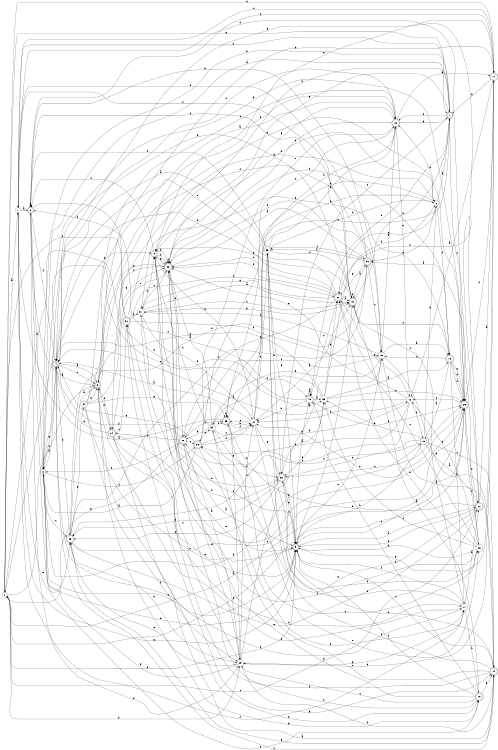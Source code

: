 digraph n33_6 {
__start0 [label="" shape="none"];

rankdir=LR;
size="8,5";

s0 [style="filled", color="black", fillcolor="white" shape="circle", label="0"];
s1 [style="filled", color="black", fillcolor="white" shape="circle", label="1"];
s2 [style="rounded,filled", color="black", fillcolor="white" shape="doublecircle", label="2"];
s3 [style="filled", color="black", fillcolor="white" shape="circle", label="3"];
s4 [style="rounded,filled", color="black", fillcolor="white" shape="doublecircle", label="4"];
s5 [style="rounded,filled", color="black", fillcolor="white" shape="doublecircle", label="5"];
s6 [style="filled", color="black", fillcolor="white" shape="circle", label="6"];
s7 [style="rounded,filled", color="black", fillcolor="white" shape="doublecircle", label="7"];
s8 [style="rounded,filled", color="black", fillcolor="white" shape="doublecircle", label="8"];
s9 [style="rounded,filled", color="black", fillcolor="white" shape="doublecircle", label="9"];
s10 [style="rounded,filled", color="black", fillcolor="white" shape="doublecircle", label="10"];
s11 [style="rounded,filled", color="black", fillcolor="white" shape="doublecircle", label="11"];
s12 [style="filled", color="black", fillcolor="white" shape="circle", label="12"];
s13 [style="filled", color="black", fillcolor="white" shape="circle", label="13"];
s14 [style="rounded,filled", color="black", fillcolor="white" shape="doublecircle", label="14"];
s15 [style="filled", color="black", fillcolor="white" shape="circle", label="15"];
s16 [style="rounded,filled", color="black", fillcolor="white" shape="doublecircle", label="16"];
s17 [style="filled", color="black", fillcolor="white" shape="circle", label="17"];
s18 [style="rounded,filled", color="black", fillcolor="white" shape="doublecircle", label="18"];
s19 [style="rounded,filled", color="black", fillcolor="white" shape="doublecircle", label="19"];
s20 [style="rounded,filled", color="black", fillcolor="white" shape="doublecircle", label="20"];
s21 [style="filled", color="black", fillcolor="white" shape="circle", label="21"];
s22 [style="rounded,filled", color="black", fillcolor="white" shape="doublecircle", label="22"];
s23 [style="rounded,filled", color="black", fillcolor="white" shape="doublecircle", label="23"];
s24 [style="rounded,filled", color="black", fillcolor="white" shape="doublecircle", label="24"];
s25 [style="rounded,filled", color="black", fillcolor="white" shape="doublecircle", label="25"];
s26 [style="filled", color="black", fillcolor="white" shape="circle", label="26"];
s27 [style="rounded,filled", color="black", fillcolor="white" shape="doublecircle", label="27"];
s28 [style="rounded,filled", color="black", fillcolor="white" shape="doublecircle", label="28"];
s29 [style="filled", color="black", fillcolor="white" shape="circle", label="29"];
s30 [style="rounded,filled", color="black", fillcolor="white" shape="doublecircle", label="30"];
s31 [style="filled", color="black", fillcolor="white" shape="circle", label="31"];
s32 [style="rounded,filled", color="black", fillcolor="white" shape="doublecircle", label="32"];
s33 [style="filled", color="black", fillcolor="white" shape="circle", label="33"];
s34 [style="filled", color="black", fillcolor="white" shape="circle", label="34"];
s35 [style="rounded,filled", color="black", fillcolor="white" shape="doublecircle", label="35"];
s36 [style="rounded,filled", color="black", fillcolor="white" shape="doublecircle", label="36"];
s37 [style="filled", color="black", fillcolor="white" shape="circle", label="37"];
s38 [style="rounded,filled", color="black", fillcolor="white" shape="doublecircle", label="38"];
s39 [style="filled", color="black", fillcolor="white" shape="circle", label="39"];
s40 [style="rounded,filled", color="black", fillcolor="white" shape="doublecircle", label="40"];
s0 -> s1 [label="a"];
s0 -> s29 [label="b"];
s0 -> s33 [label="c"];
s0 -> s11 [label="d"];
s0 -> s7 [label="e"];
s0 -> s5 [label="f"];
s0 -> s25 [label="g"];
s1 -> s2 [label="a"];
s1 -> s7 [label="b"];
s1 -> s11 [label="c"];
s1 -> s25 [label="d"];
s1 -> s36 [label="e"];
s1 -> s17 [label="f"];
s1 -> s9 [label="g"];
s2 -> s3 [label="a"];
s2 -> s15 [label="b"];
s2 -> s40 [label="c"];
s2 -> s9 [label="d"];
s2 -> s29 [label="e"];
s2 -> s4 [label="f"];
s2 -> s2 [label="g"];
s3 -> s4 [label="a"];
s3 -> s7 [label="b"];
s3 -> s36 [label="c"];
s3 -> s13 [label="d"];
s3 -> s18 [label="e"];
s3 -> s38 [label="f"];
s3 -> s19 [label="g"];
s4 -> s5 [label="a"];
s4 -> s17 [label="b"];
s4 -> s14 [label="c"];
s4 -> s36 [label="d"];
s4 -> s5 [label="e"];
s4 -> s8 [label="f"];
s4 -> s3 [label="g"];
s5 -> s2 [label="a"];
s5 -> s6 [label="b"];
s5 -> s23 [label="c"];
s5 -> s24 [label="d"];
s5 -> s18 [label="e"];
s5 -> s15 [label="f"];
s5 -> s18 [label="g"];
s6 -> s7 [label="a"];
s6 -> s35 [label="b"];
s6 -> s27 [label="c"];
s6 -> s35 [label="d"];
s6 -> s20 [label="e"];
s6 -> s16 [label="f"];
s6 -> s24 [label="g"];
s7 -> s3 [label="a"];
s7 -> s8 [label="b"];
s7 -> s32 [label="c"];
s7 -> s22 [label="d"];
s7 -> s40 [label="e"];
s7 -> s25 [label="f"];
s7 -> s23 [label="g"];
s8 -> s9 [label="a"];
s8 -> s23 [label="b"];
s8 -> s2 [label="c"];
s8 -> s23 [label="d"];
s8 -> s9 [label="e"];
s8 -> s6 [label="f"];
s8 -> s23 [label="g"];
s9 -> s10 [label="a"];
s9 -> s40 [label="b"];
s9 -> s25 [label="c"];
s9 -> s19 [label="d"];
s9 -> s0 [label="e"];
s9 -> s3 [label="f"];
s9 -> s11 [label="g"];
s10 -> s11 [label="a"];
s10 -> s35 [label="b"];
s10 -> s0 [label="c"];
s10 -> s9 [label="d"];
s10 -> s38 [label="e"];
s10 -> s27 [label="f"];
s10 -> s4 [label="g"];
s11 -> s12 [label="a"];
s11 -> s7 [label="b"];
s11 -> s2 [label="c"];
s11 -> s29 [label="d"];
s11 -> s8 [label="e"];
s11 -> s25 [label="f"];
s11 -> s5 [label="g"];
s12 -> s4 [label="a"];
s12 -> s13 [label="b"];
s12 -> s28 [label="c"];
s12 -> s21 [label="d"];
s12 -> s23 [label="e"];
s12 -> s38 [label="f"];
s12 -> s27 [label="g"];
s13 -> s10 [label="a"];
s13 -> s9 [label="b"];
s13 -> s14 [label="c"];
s13 -> s33 [label="d"];
s13 -> s32 [label="e"];
s13 -> s36 [label="f"];
s13 -> s6 [label="g"];
s14 -> s15 [label="a"];
s14 -> s32 [label="b"];
s14 -> s9 [label="c"];
s14 -> s39 [label="d"];
s14 -> s34 [label="e"];
s14 -> s30 [label="f"];
s14 -> s36 [label="g"];
s15 -> s16 [label="a"];
s15 -> s14 [label="b"];
s15 -> s9 [label="c"];
s15 -> s31 [label="d"];
s15 -> s34 [label="e"];
s15 -> s28 [label="f"];
s15 -> s22 [label="g"];
s16 -> s13 [label="a"];
s16 -> s17 [label="b"];
s16 -> s15 [label="c"];
s16 -> s25 [label="d"];
s16 -> s31 [label="e"];
s16 -> s25 [label="f"];
s16 -> s25 [label="g"];
s17 -> s10 [label="a"];
s17 -> s18 [label="b"];
s17 -> s19 [label="c"];
s17 -> s39 [label="d"];
s17 -> s5 [label="e"];
s17 -> s9 [label="f"];
s17 -> s29 [label="g"];
s18 -> s19 [label="a"];
s18 -> s23 [label="b"];
s18 -> s29 [label="c"];
s18 -> s40 [label="d"];
s18 -> s14 [label="e"];
s18 -> s9 [label="f"];
s18 -> s23 [label="g"];
s19 -> s20 [label="a"];
s19 -> s7 [label="b"];
s19 -> s2 [label="c"];
s19 -> s16 [label="d"];
s19 -> s19 [label="e"];
s19 -> s1 [label="f"];
s19 -> s8 [label="g"];
s20 -> s21 [label="a"];
s20 -> s39 [label="b"];
s20 -> s15 [label="c"];
s20 -> s23 [label="d"];
s20 -> s1 [label="e"];
s20 -> s39 [label="f"];
s20 -> s27 [label="g"];
s21 -> s4 [label="a"];
s21 -> s22 [label="b"];
s21 -> s35 [label="c"];
s21 -> s8 [label="d"];
s21 -> s39 [label="e"];
s21 -> s26 [label="f"];
s21 -> s32 [label="g"];
s22 -> s11 [label="a"];
s22 -> s23 [label="b"];
s22 -> s12 [label="c"];
s22 -> s7 [label="d"];
s22 -> s38 [label="e"];
s22 -> s4 [label="f"];
s22 -> s23 [label="g"];
s23 -> s20 [label="a"];
s23 -> s16 [label="b"];
s23 -> s23 [label="c"];
s23 -> s9 [label="d"];
s23 -> s24 [label="e"];
s23 -> s28 [label="f"];
s23 -> s5 [label="g"];
s24 -> s14 [label="a"];
s24 -> s25 [label="b"];
s24 -> s30 [label="c"];
s24 -> s17 [label="d"];
s24 -> s9 [label="e"];
s24 -> s5 [label="f"];
s24 -> s4 [label="g"];
s25 -> s0 [label="a"];
s25 -> s21 [label="b"];
s25 -> s26 [label="c"];
s25 -> s22 [label="d"];
s25 -> s10 [label="e"];
s25 -> s12 [label="f"];
s25 -> s3 [label="g"];
s26 -> s20 [label="a"];
s26 -> s27 [label="b"];
s26 -> s27 [label="c"];
s26 -> s33 [label="d"];
s26 -> s12 [label="e"];
s26 -> s8 [label="f"];
s26 -> s9 [label="g"];
s27 -> s19 [label="a"];
s27 -> s23 [label="b"];
s27 -> s23 [label="c"];
s27 -> s4 [label="d"];
s27 -> s4 [label="e"];
s27 -> s28 [label="f"];
s27 -> s31 [label="g"];
s28 -> s29 [label="a"];
s28 -> s3 [label="b"];
s28 -> s35 [label="c"];
s28 -> s4 [label="d"];
s28 -> s38 [label="e"];
s28 -> s24 [label="f"];
s28 -> s0 [label="g"];
s29 -> s15 [label="a"];
s29 -> s21 [label="b"];
s29 -> s30 [label="c"];
s29 -> s28 [label="d"];
s29 -> s36 [label="e"];
s29 -> s14 [label="f"];
s29 -> s3 [label="g"];
s30 -> s31 [label="a"];
s30 -> s15 [label="b"];
s30 -> s27 [label="c"];
s30 -> s2 [label="d"];
s30 -> s0 [label="e"];
s30 -> s22 [label="f"];
s30 -> s14 [label="g"];
s31 -> s19 [label="a"];
s31 -> s32 [label="b"];
s31 -> s23 [label="c"];
s31 -> s8 [label="d"];
s31 -> s21 [label="e"];
s31 -> s19 [label="f"];
s31 -> s19 [label="g"];
s32 -> s33 [label="a"];
s32 -> s31 [label="b"];
s32 -> s25 [label="c"];
s32 -> s36 [label="d"];
s32 -> s9 [label="e"];
s32 -> s36 [label="f"];
s32 -> s9 [label="g"];
s33 -> s16 [label="a"];
s33 -> s34 [label="b"];
s33 -> s25 [label="c"];
s33 -> s4 [label="d"];
s33 -> s32 [label="e"];
s33 -> s6 [label="f"];
s33 -> s27 [label="g"];
s34 -> s23 [label="a"];
s34 -> s12 [label="b"];
s34 -> s8 [label="c"];
s34 -> s35 [label="d"];
s34 -> s26 [label="e"];
s34 -> s32 [label="f"];
s34 -> s28 [label="g"];
s35 -> s1 [label="a"];
s35 -> s21 [label="b"];
s35 -> s7 [label="c"];
s35 -> s35 [label="d"];
s35 -> s26 [label="e"];
s35 -> s21 [label="f"];
s35 -> s29 [label="g"];
s36 -> s5 [label="a"];
s36 -> s29 [label="b"];
s36 -> s25 [label="c"];
s36 -> s20 [label="d"];
s36 -> s10 [label="e"];
s36 -> s19 [label="f"];
s36 -> s37 [label="g"];
s37 -> s22 [label="a"];
s37 -> s9 [label="b"];
s37 -> s22 [label="c"];
s37 -> s5 [label="d"];
s37 -> s23 [label="e"];
s37 -> s29 [label="f"];
s37 -> s35 [label="g"];
s38 -> s3 [label="a"];
s38 -> s17 [label="b"];
s38 -> s21 [label="c"];
s38 -> s22 [label="d"];
s38 -> s34 [label="e"];
s38 -> s21 [label="f"];
s38 -> s4 [label="g"];
s39 -> s4 [label="a"];
s39 -> s32 [label="b"];
s39 -> s19 [label="c"];
s39 -> s6 [label="d"];
s39 -> s22 [label="e"];
s39 -> s2 [label="f"];
s39 -> s9 [label="g"];
s40 -> s33 [label="a"];
s40 -> s21 [label="b"];
s40 -> s40 [label="c"];
s40 -> s25 [label="d"];
s40 -> s0 [label="e"];
s40 -> s27 [label="f"];
s40 -> s40 [label="g"];

}